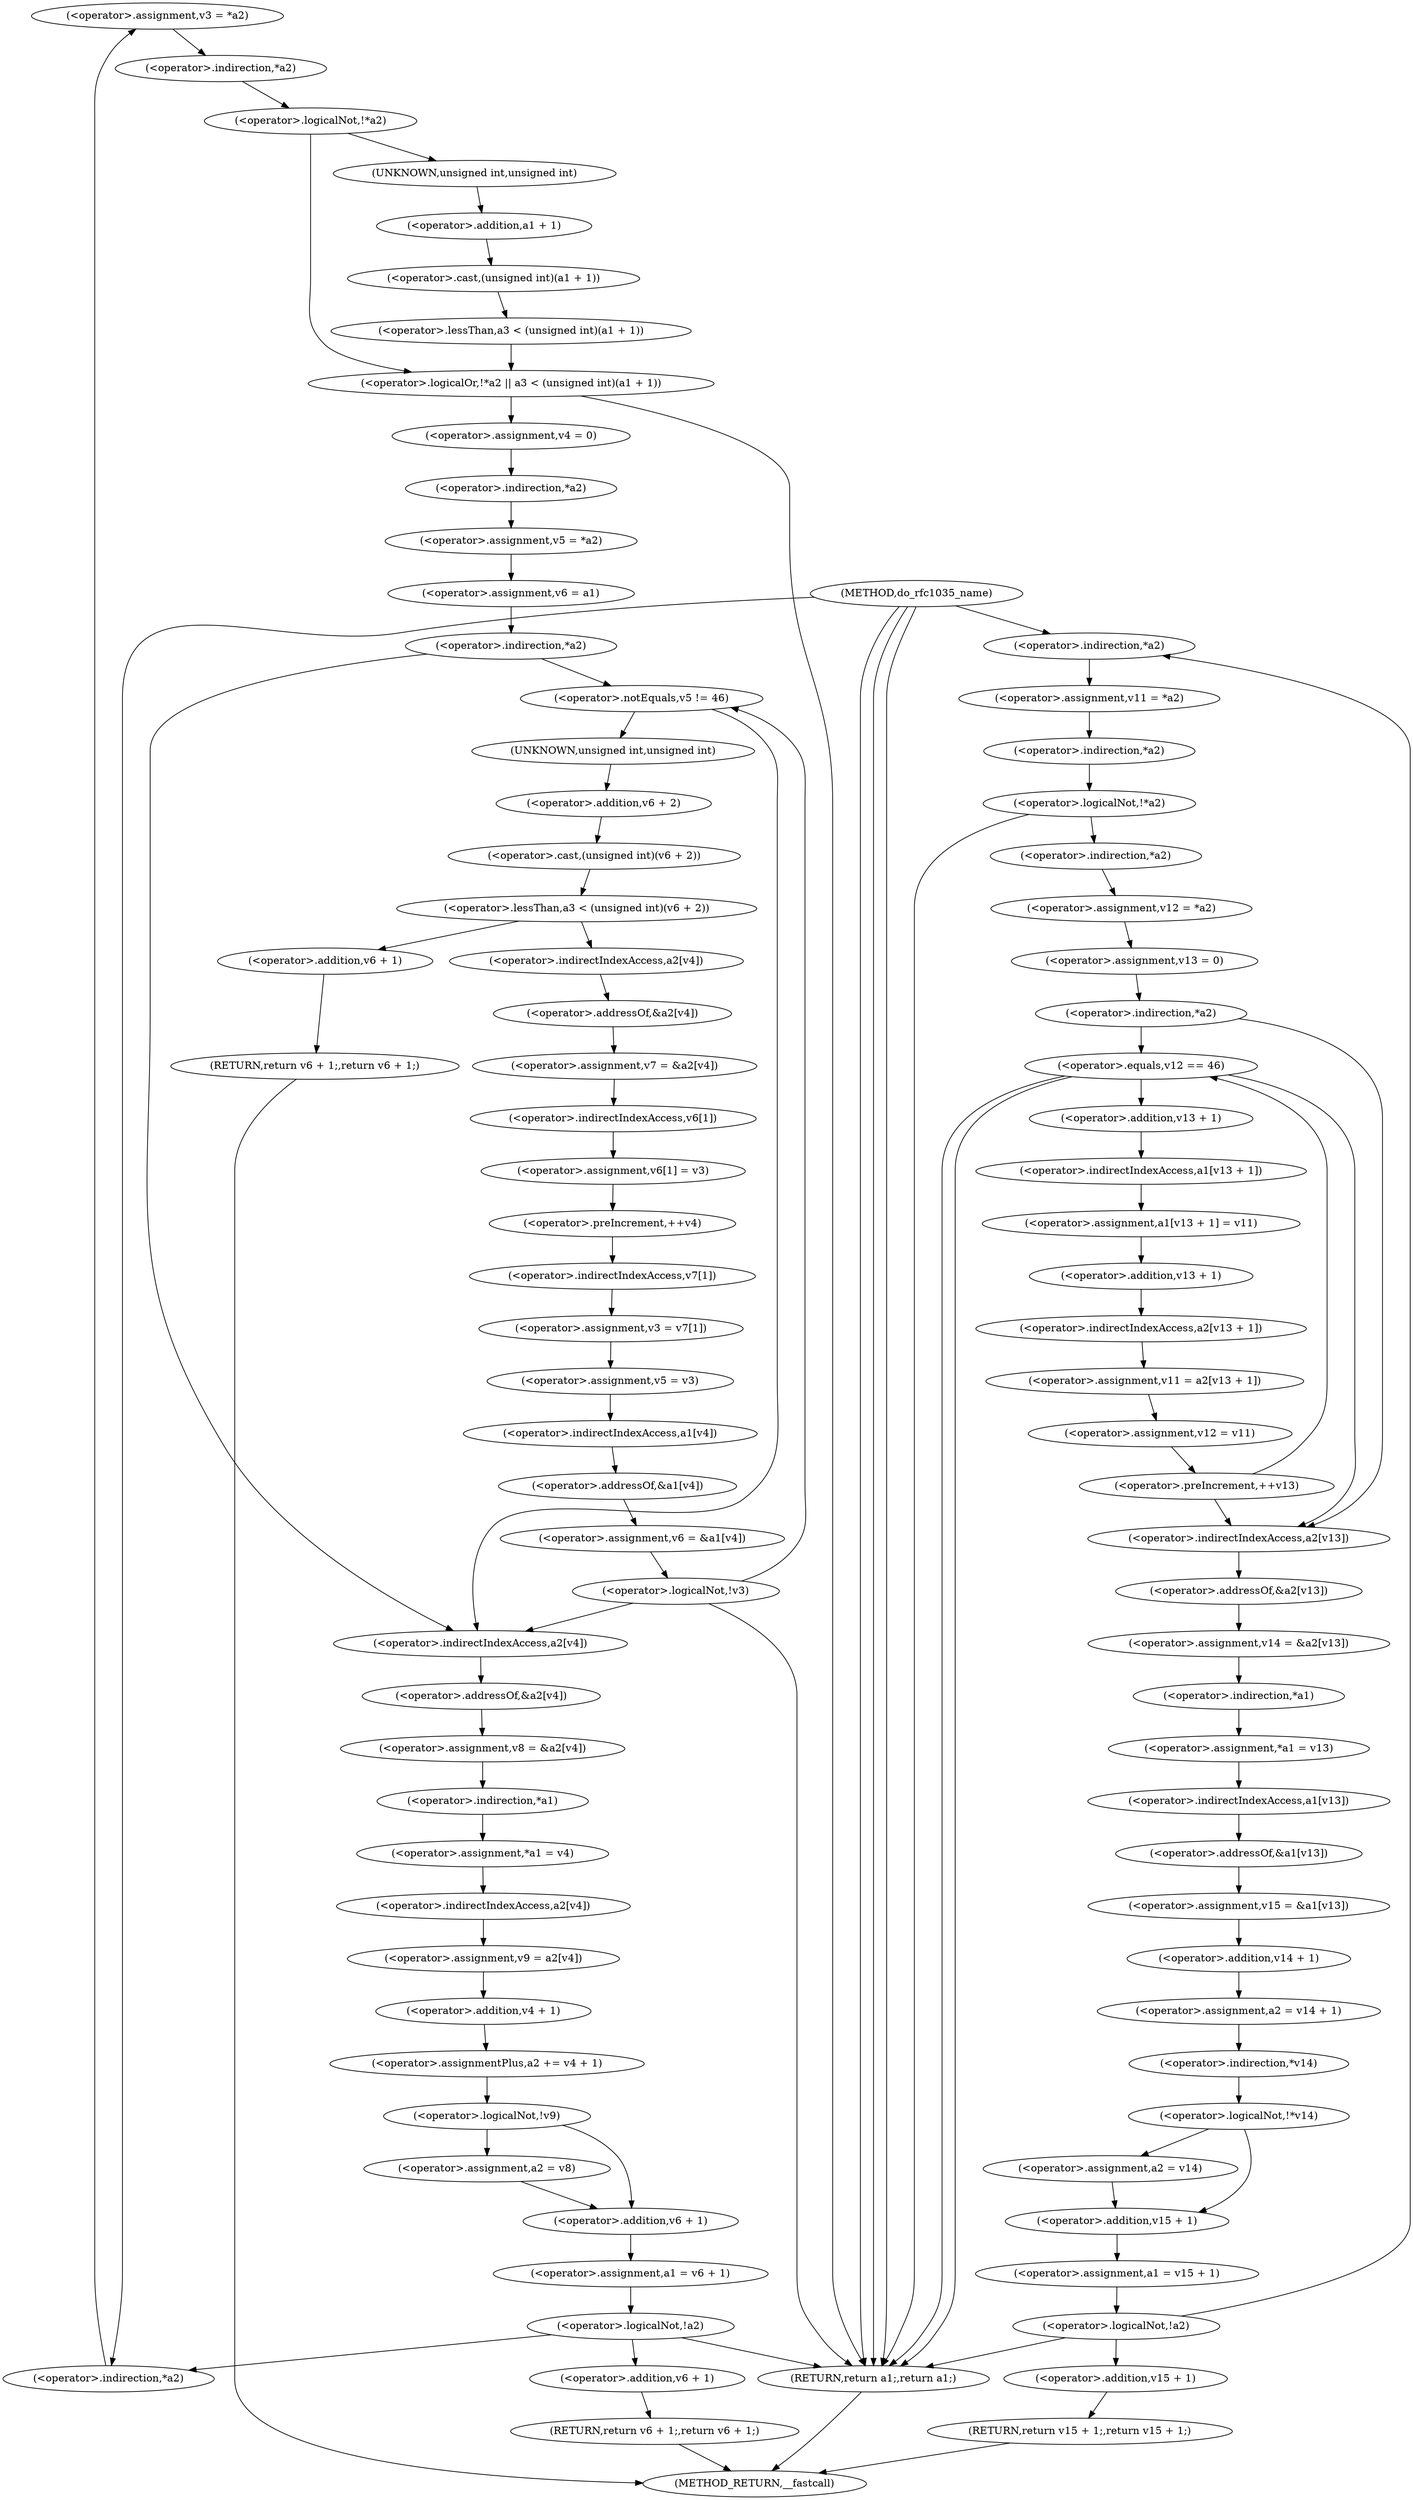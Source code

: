 digraph do_rfc1035_name {  
"1000139" [label = "(<operator>.assignment,v3 = *a2)" ]
"1000141" [label = "(<operator>.indirection,*a2)" ]
"1000144" [label = "(<operator>.logicalOr,!*a2 || a3 < (unsigned int)(a1 + 1))" ]
"1000145" [label = "(<operator>.logicalNot,!*a2)" ]
"1000146" [label = "(<operator>.indirection,*a2)" ]
"1000148" [label = "(<operator>.lessThan,a3 < (unsigned int)(a1 + 1))" ]
"1000150" [label = "(<operator>.cast,(unsigned int)(a1 + 1))" ]
"1000151" [label = "(UNKNOWN,unsigned int,unsigned int)" ]
"1000152" [label = "(<operator>.addition,a1 + 1)" ]
"1000156" [label = "(<operator>.assignment,v4 = 0)" ]
"1000159" [label = "(<operator>.assignment,v5 = *a2)" ]
"1000161" [label = "(<operator>.indirection,*a2)" ]
"1000163" [label = "(<operator>.assignment,v6 = a1)" ]
"1000167" [label = "(<operator>.indirection,*a2)" ]
"1000171" [label = "(<operator>.notEquals,v5 != 46)" ]
"1000176" [label = "(<operator>.lessThan,a3 < (unsigned int)(v6 + 2))" ]
"1000178" [label = "(<operator>.cast,(unsigned int)(v6 + 2))" ]
"1000179" [label = "(UNKNOWN,unsigned int,unsigned int)" ]
"1000180" [label = "(<operator>.addition,v6 + 2)" ]
"1000183" [label = "(RETURN,return v6 + 1;,return v6 + 1;)" ]
"1000184" [label = "(<operator>.addition,v6 + 1)" ]
"1000187" [label = "(<operator>.assignment,v7 = &a2[v4])" ]
"1000189" [label = "(<operator>.addressOf,&a2[v4])" ]
"1000190" [label = "(<operator>.indirectIndexAccess,a2[v4])" ]
"1000193" [label = "(<operator>.assignment,v6[1] = v3)" ]
"1000194" [label = "(<operator>.indirectIndexAccess,v6[1])" ]
"1000198" [label = "(<operator>.preIncrement,++v4)" ]
"1000200" [label = "(<operator>.assignment,v3 = v7[1])" ]
"1000202" [label = "(<operator>.indirectIndexAccess,v7[1])" ]
"1000205" [label = "(<operator>.assignment,v5 = v3)" ]
"1000208" [label = "(<operator>.assignment,v6 = &a1[v4])" ]
"1000210" [label = "(<operator>.addressOf,&a1[v4])" ]
"1000211" [label = "(<operator>.indirectIndexAccess,a1[v4])" ]
"1000215" [label = "(<operator>.logicalNot,!v3)" ]
"1000218" [label = "(<operator>.assignment,v8 = &a2[v4])" ]
"1000220" [label = "(<operator>.addressOf,&a2[v4])" ]
"1000221" [label = "(<operator>.indirectIndexAccess,a2[v4])" ]
"1000224" [label = "(<operator>.assignment,*a1 = v4)" ]
"1000225" [label = "(<operator>.indirection,*a1)" ]
"1000228" [label = "(<operator>.assignment,v9 = a2[v4])" ]
"1000230" [label = "(<operator>.indirectIndexAccess,a2[v4])" ]
"1000233" [label = "(<operator>.assignmentPlus,a2 += v4 + 1)" ]
"1000235" [label = "(<operator>.addition,v4 + 1)" ]
"1000239" [label = "(<operator>.logicalNot,!v9)" ]
"1000241" [label = "(<operator>.assignment,a2 = v8)" ]
"1000244" [label = "(<operator>.assignment,a1 = v6 + 1)" ]
"1000246" [label = "(<operator>.addition,v6 + 1)" ]
"1000250" [label = "(<operator>.logicalNot,!a2)" ]
"1000252" [label = "(RETURN,return v6 + 1;,return v6 + 1;)" ]
"1000253" [label = "(<operator>.addition,v6 + 1)" ]
"1000261" [label = "(<operator>.assignment,v11 = *a2)" ]
"1000263" [label = "(<operator>.indirection,*a2)" ]
"1000266" [label = "(<operator>.logicalNot,!*a2)" ]
"1000267" [label = "(<operator>.indirection,*a2)" ]
"1000270" [label = "(<operator>.assignment,v12 = *a2)" ]
"1000272" [label = "(<operator>.indirection,*a2)" ]
"1000274" [label = "(<operator>.assignment,v13 = 0)" ]
"1000278" [label = "(<operator>.indirection,*a2)" ]
"1000284" [label = "(<operator>.equals,v12 == 46)" ]
"1000288" [label = "(<operator>.assignment,a1[v13 + 1] = v11)" ]
"1000289" [label = "(<operator>.indirectIndexAccess,a1[v13 + 1])" ]
"1000291" [label = "(<operator>.addition,v13 + 1)" ]
"1000295" [label = "(<operator>.assignment,v11 = a2[v13 + 1])" ]
"1000297" [label = "(<operator>.indirectIndexAccess,a2[v13 + 1])" ]
"1000299" [label = "(<operator>.addition,v13 + 1)" ]
"1000302" [label = "(<operator>.assignment,v12 = v11)" ]
"1000305" [label = "(<operator>.preIncrement,++v13)" ]
"1000308" [label = "(<operator>.assignment,v14 = &a2[v13])" ]
"1000310" [label = "(<operator>.addressOf,&a2[v13])" ]
"1000311" [label = "(<operator>.indirectIndexAccess,a2[v13])" ]
"1000314" [label = "(<operator>.assignment,*a1 = v13)" ]
"1000315" [label = "(<operator>.indirection,*a1)" ]
"1000318" [label = "(<operator>.assignment,v15 = &a1[v13])" ]
"1000320" [label = "(<operator>.addressOf,&a1[v13])" ]
"1000321" [label = "(<operator>.indirectIndexAccess,a1[v13])" ]
"1000324" [label = "(<operator>.assignment,a2 = v14 + 1)" ]
"1000326" [label = "(<operator>.addition,v14 + 1)" ]
"1000330" [label = "(<operator>.logicalNot,!*v14)" ]
"1000331" [label = "(<operator>.indirection,*v14)" ]
"1000333" [label = "(<operator>.assignment,a2 = v14)" ]
"1000336" [label = "(<operator>.assignment,a1 = v15 + 1)" ]
"1000338" [label = "(<operator>.addition,v15 + 1)" ]
"1000342" [label = "(<operator>.logicalNot,!a2)" ]
"1000344" [label = "(RETURN,return v15 + 1;,return v15 + 1;)" ]
"1000345" [label = "(<operator>.addition,v15 + 1)" ]
"1000348" [label = "(RETURN,return a1;,return a1;)" ]
"1000113" [label = "(METHOD,do_rfc1035_name)" ]
"1000350" [label = "(METHOD_RETURN,__fastcall)" ]
  "1000139" -> "1000146" 
  "1000141" -> "1000139" 
  "1000144" -> "1000348" 
  "1000144" -> "1000156" 
  "1000145" -> "1000144" 
  "1000145" -> "1000151" 
  "1000146" -> "1000145" 
  "1000148" -> "1000144" 
  "1000150" -> "1000148" 
  "1000151" -> "1000152" 
  "1000152" -> "1000150" 
  "1000156" -> "1000161" 
  "1000159" -> "1000163" 
  "1000161" -> "1000159" 
  "1000163" -> "1000167" 
  "1000167" -> "1000171" 
  "1000167" -> "1000221" 
  "1000171" -> "1000179" 
  "1000171" -> "1000221" 
  "1000176" -> "1000184" 
  "1000176" -> "1000190" 
  "1000178" -> "1000176" 
  "1000179" -> "1000180" 
  "1000180" -> "1000178" 
  "1000183" -> "1000350" 
  "1000184" -> "1000183" 
  "1000187" -> "1000194" 
  "1000189" -> "1000187" 
  "1000190" -> "1000189" 
  "1000193" -> "1000198" 
  "1000194" -> "1000193" 
  "1000198" -> "1000202" 
  "1000200" -> "1000205" 
  "1000202" -> "1000200" 
  "1000205" -> "1000211" 
  "1000208" -> "1000215" 
  "1000210" -> "1000208" 
  "1000211" -> "1000210" 
  "1000215" -> "1000171" 
  "1000215" -> "1000221" 
  "1000215" -> "1000348" 
  "1000218" -> "1000225" 
  "1000220" -> "1000218" 
  "1000221" -> "1000220" 
  "1000224" -> "1000230" 
  "1000225" -> "1000224" 
  "1000228" -> "1000235" 
  "1000230" -> "1000228" 
  "1000233" -> "1000239" 
  "1000235" -> "1000233" 
  "1000239" -> "1000241" 
  "1000239" -> "1000246" 
  "1000241" -> "1000246" 
  "1000244" -> "1000250" 
  "1000246" -> "1000244" 
  "1000250" -> "1000141" 
  "1000250" -> "1000348" 
  "1000250" -> "1000253" 
  "1000252" -> "1000350" 
  "1000253" -> "1000252" 
  "1000261" -> "1000267" 
  "1000263" -> "1000261" 
  "1000266" -> "1000348" 
  "1000266" -> "1000272" 
  "1000267" -> "1000266" 
  "1000270" -> "1000274" 
  "1000272" -> "1000270" 
  "1000274" -> "1000278" 
  "1000278" -> "1000284" 
  "1000278" -> "1000311" 
  "1000284" -> "1000311" 
  "1000284" -> "1000348" 
  "1000284" -> "1000348" 
  "1000284" -> "1000291" 
  "1000288" -> "1000299" 
  "1000289" -> "1000288" 
  "1000291" -> "1000289" 
  "1000295" -> "1000302" 
  "1000297" -> "1000295" 
  "1000299" -> "1000297" 
  "1000302" -> "1000305" 
  "1000305" -> "1000284" 
  "1000305" -> "1000311" 
  "1000308" -> "1000315" 
  "1000310" -> "1000308" 
  "1000311" -> "1000310" 
  "1000314" -> "1000321" 
  "1000315" -> "1000314" 
  "1000318" -> "1000326" 
  "1000320" -> "1000318" 
  "1000321" -> "1000320" 
  "1000324" -> "1000331" 
  "1000326" -> "1000324" 
  "1000330" -> "1000333" 
  "1000330" -> "1000338" 
  "1000331" -> "1000330" 
  "1000333" -> "1000338" 
  "1000336" -> "1000342" 
  "1000338" -> "1000336" 
  "1000342" -> "1000263" 
  "1000342" -> "1000348" 
  "1000342" -> "1000345" 
  "1000344" -> "1000350" 
  "1000345" -> "1000344" 
  "1000348" -> "1000350" 
  "1000113" -> "1000141" 
  "1000113" -> "1000348" 
  "1000113" -> "1000263" 
  "1000113" -> "1000348" 
  "1000113" -> "1000348" 
}
